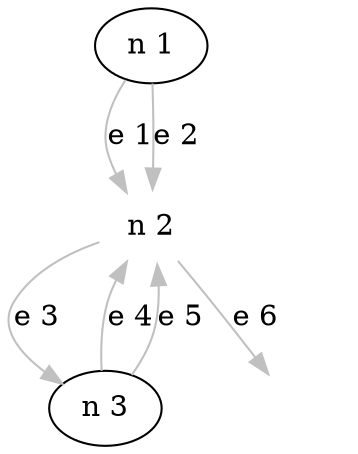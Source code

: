 digraph Perl
{
graph [ rankdir="TB" ]
node [ shape="oval" ]
edge [ color="grey" ]
"node.1" [ label="n 1" ]
"" [ color="invis" label="n 2" ]
"node.3" [ label="n 3" ]
"" [ color="invis" label="n 2" ]
"dummy.suffix.node" [ color="invis" label="" ]
"node.1" -> "" [ label="e 1" ]
"node.1" -> "" [ label="e 2" ]
"" -> "node.3" [ label="e 3" ]
"node.3" -> "" [ label="e 4" ]
"node.3" -> "" [ label="e 5" ]
"" -> "dummy.suffix.node" [ label="e 6" ]
}
